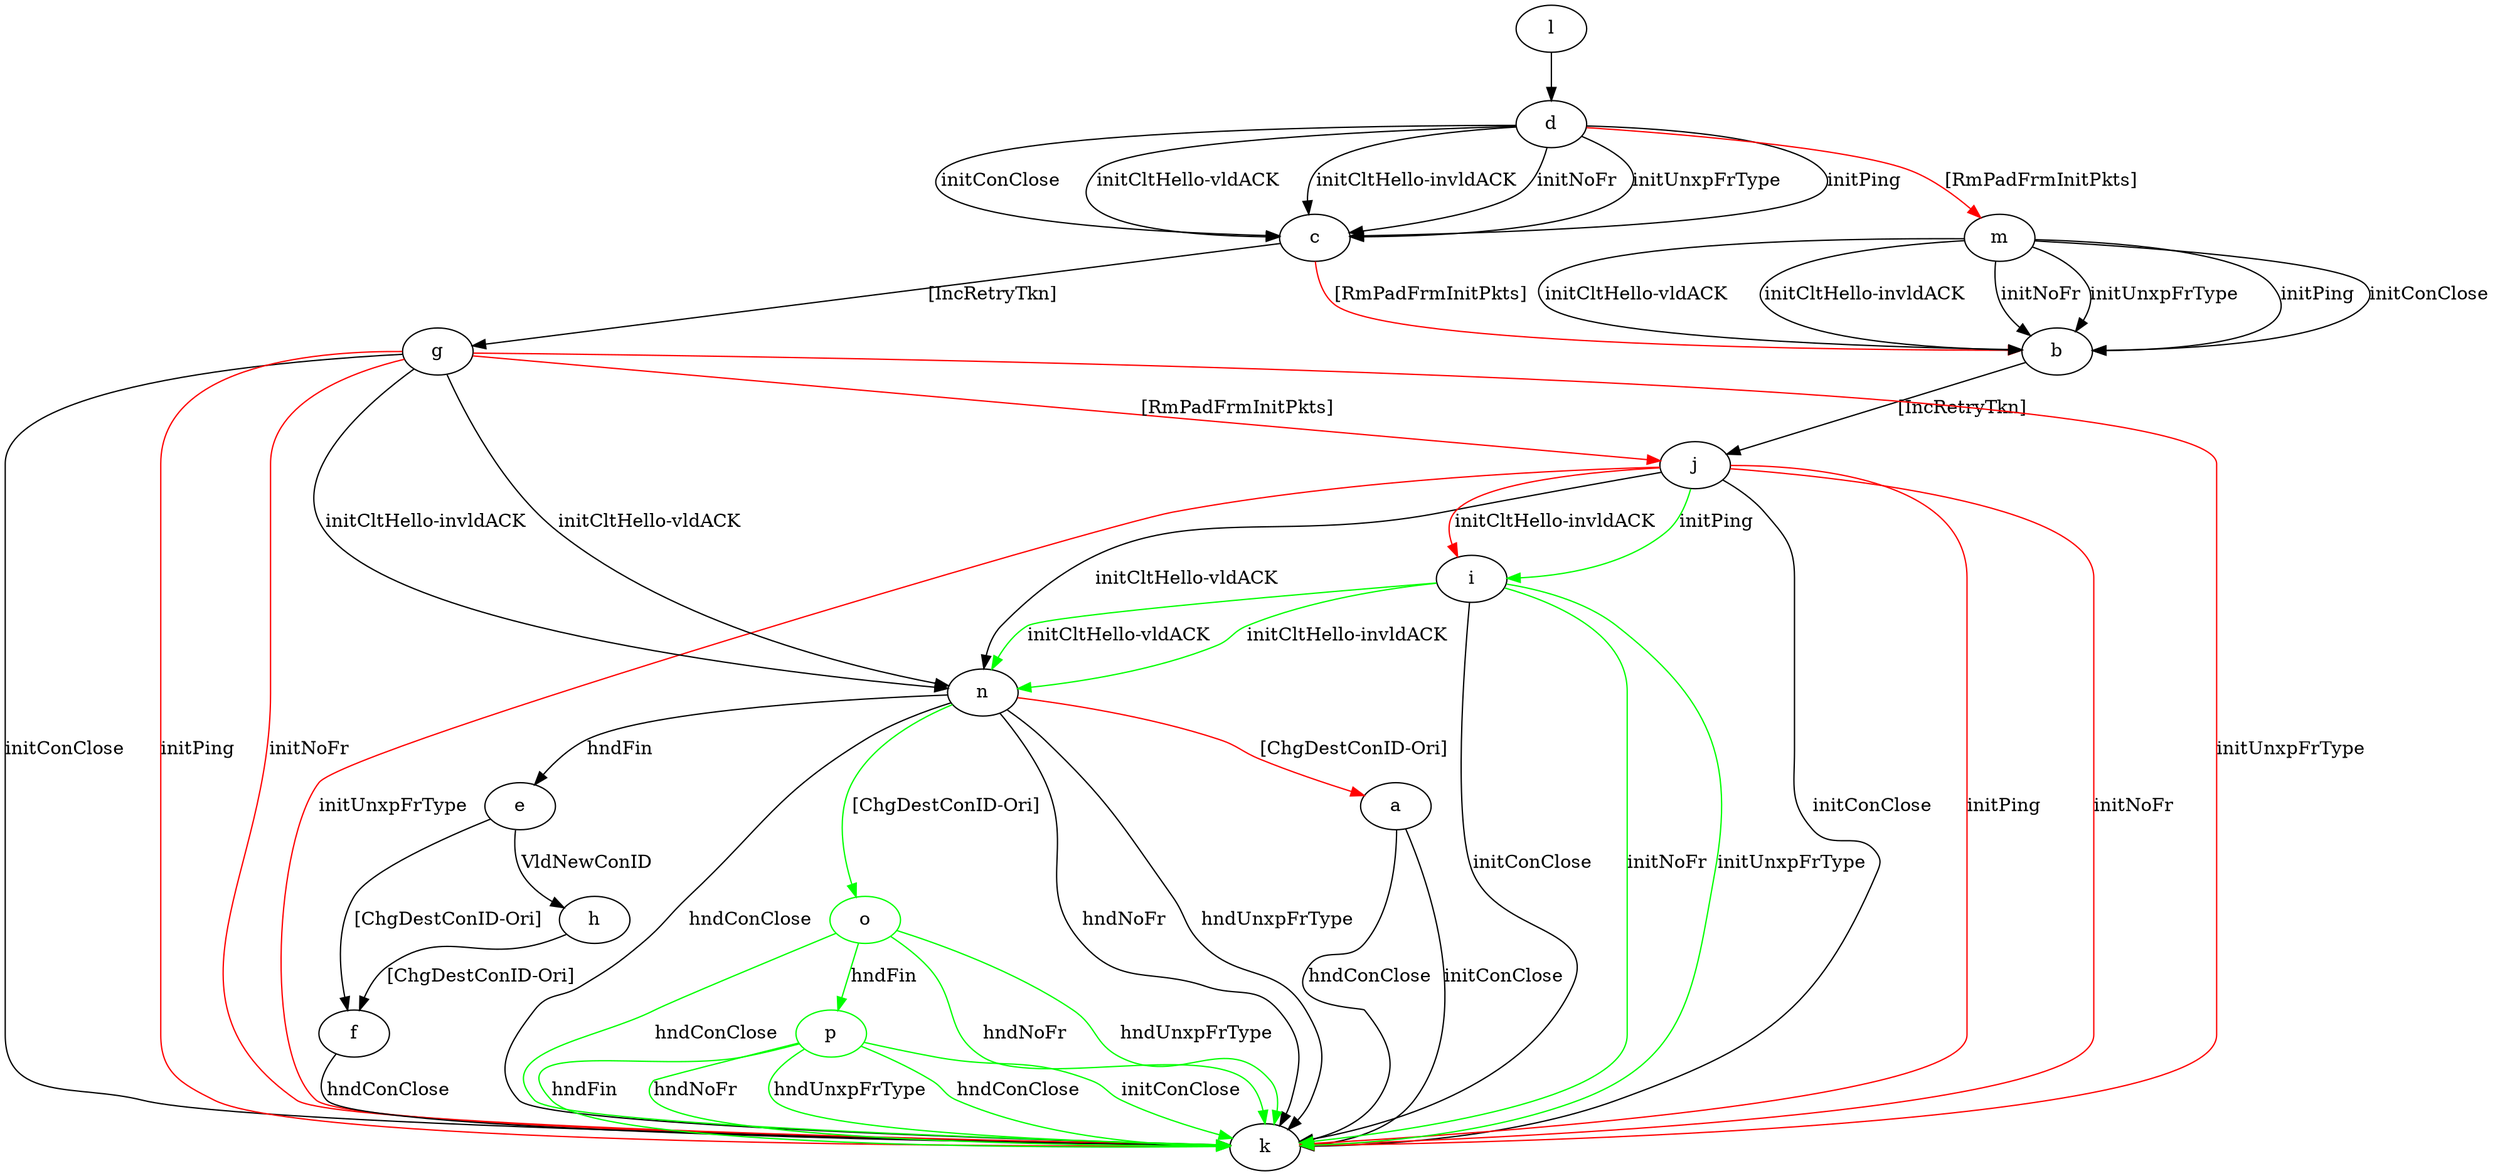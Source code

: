 digraph "" {
	a -> k	[key=0,
		label="initConClose "];
	a -> k	[key=1,
		label="hndConClose "];
	b -> j	[key=0,
		label="[IncRetryTkn] "];
	c -> b	[key=0,
		color=red,
		label="[RmPadFrmInitPkts] "];
	c -> g	[key=0,
		label="[IncRetryTkn] "];
	d -> c	[key=0,
		label="initPing "];
	d -> c	[key=1,
		label="initConClose "];
	d -> c	[key=2,
		label="initCltHello-vldACK "];
	d -> c	[key=3,
		label="initCltHello-invldACK "];
	d -> c	[key=4,
		label="initNoFr "];
	d -> c	[key=5,
		label="initUnxpFrType "];
	d -> m	[key=0,
		color=red,
		label="[RmPadFrmInitPkts] "];
	e -> f	[key=0,
		label="[ChgDestConID-Ori] "];
	e -> h	[key=0,
		label="VldNewConID "];
	f -> k	[key=0,
		label="hndConClose "];
	g -> j	[key=0,
		color=red,
		label="[RmPadFrmInitPkts] "];
	g -> k	[key=0,
		label="initConClose "];
	g -> k	[key=1,
		color=red,
		label="initPing "];
	g -> k	[key=2,
		color=red,
		label="initNoFr "];
	g -> k	[key=3,
		color=red,
		label="initUnxpFrType "];
	g -> n	[key=0,
		label="initCltHello-vldACK "];
	g -> n	[key=1,
		label="initCltHello-invldACK "];
	h -> f	[key=0,
		label="[ChgDestConID-Ori] "];
	i -> k	[key=0,
		label="initConClose "];
	i -> k	[key=1,
		color=green,
		label="initNoFr "];
	i -> k	[key=2,
		color=green,
		label="initUnxpFrType "];
	i -> n	[key=0,
		color=green,
		label="initCltHello-vldACK "];
	i -> n	[key=1,
		color=green,
		label="initCltHello-invldACK "];
	j -> i	[key=0,
		color=green,
		label="initPing "];
	j -> i	[key=1,
		color=red,
		label="initCltHello-invldACK "];
	j -> k	[key=0,
		label="initConClose "];
	j -> k	[key=1,
		color=red,
		label="initPing "];
	j -> k	[key=2,
		color=red,
		label="initNoFr "];
	j -> k	[key=3,
		color=red,
		label="initUnxpFrType "];
	j -> n	[key=0,
		label="initCltHello-vldACK "];
	l -> d	[key=0];
	m -> b	[key=0,
		label="initPing "];
	m -> b	[key=1,
		label="initConClose "];
	m -> b	[key=2,
		label="initCltHello-vldACK "];
	m -> b	[key=3,
		label="initCltHello-invldACK "];
	m -> b	[key=4,
		label="initNoFr "];
	m -> b	[key=5,
		label="initUnxpFrType "];
	n -> a	[key=0,
		color=red,
		label="[ChgDestConID-Ori] "];
	n -> e	[key=0,
		label="hndFin "];
	n -> k	[key=0,
		label="hndConClose "];
	n -> k	[key=1,
		label="hndNoFr "];
	n -> k	[key=2,
		label="hndUnxpFrType "];
	o	[color=green];
	n -> o	[key=0,
		color=green,
		label="[ChgDestConID-Ori] "];
	o -> k	[key=0,
		color=green,
		label="hndNoFr "];
	o -> k	[key=1,
		color=green,
		label="hndUnxpFrType "];
	o -> k	[key=2,
		color=green,
		label="hndConClose "];
	p	[color=green];
	o -> p	[key=0,
		color=green,
		label="hndFin "];
	p -> k	[key=0,
		color=green,
		label="initConClose "];
	p -> k	[key=1,
		color=green,
		label="hndFin "];
	p -> k	[key=2,
		color=green,
		label="hndNoFr "];
	p -> k	[key=3,
		color=green,
		label="hndUnxpFrType "];
	p -> k	[key=4,
		color=green,
		label="hndConClose "];
}
